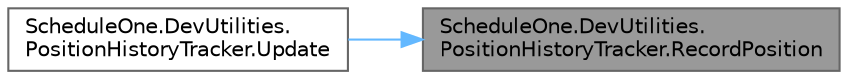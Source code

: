 digraph "ScheduleOne.DevUtilities.PositionHistoryTracker.RecordPosition"
{
 // LATEX_PDF_SIZE
  bgcolor="transparent";
  edge [fontname=Helvetica,fontsize=10,labelfontname=Helvetica,labelfontsize=10];
  node [fontname=Helvetica,fontsize=10,shape=box,height=0.2,width=0.4];
  rankdir="RL";
  Node1 [id="Node000001",label="ScheduleOne.DevUtilities.\lPositionHistoryTracker.RecordPosition",height=0.2,width=0.4,color="gray40", fillcolor="grey60", style="filled", fontcolor="black",tooltip=" "];
  Node1 -> Node2 [id="edge1_Node000001_Node000002",dir="back",color="steelblue1",style="solid",tooltip=" "];
  Node2 [id="Node000002",label="ScheduleOne.DevUtilities.\lPositionHistoryTracker.Update",height=0.2,width=0.4,color="grey40", fillcolor="white", style="filled",URL="$class_schedule_one_1_1_dev_utilities_1_1_position_history_tracker.html#afe50bfcf43b891be47ad42f40dcb9bdd",tooltip=" "];
}
